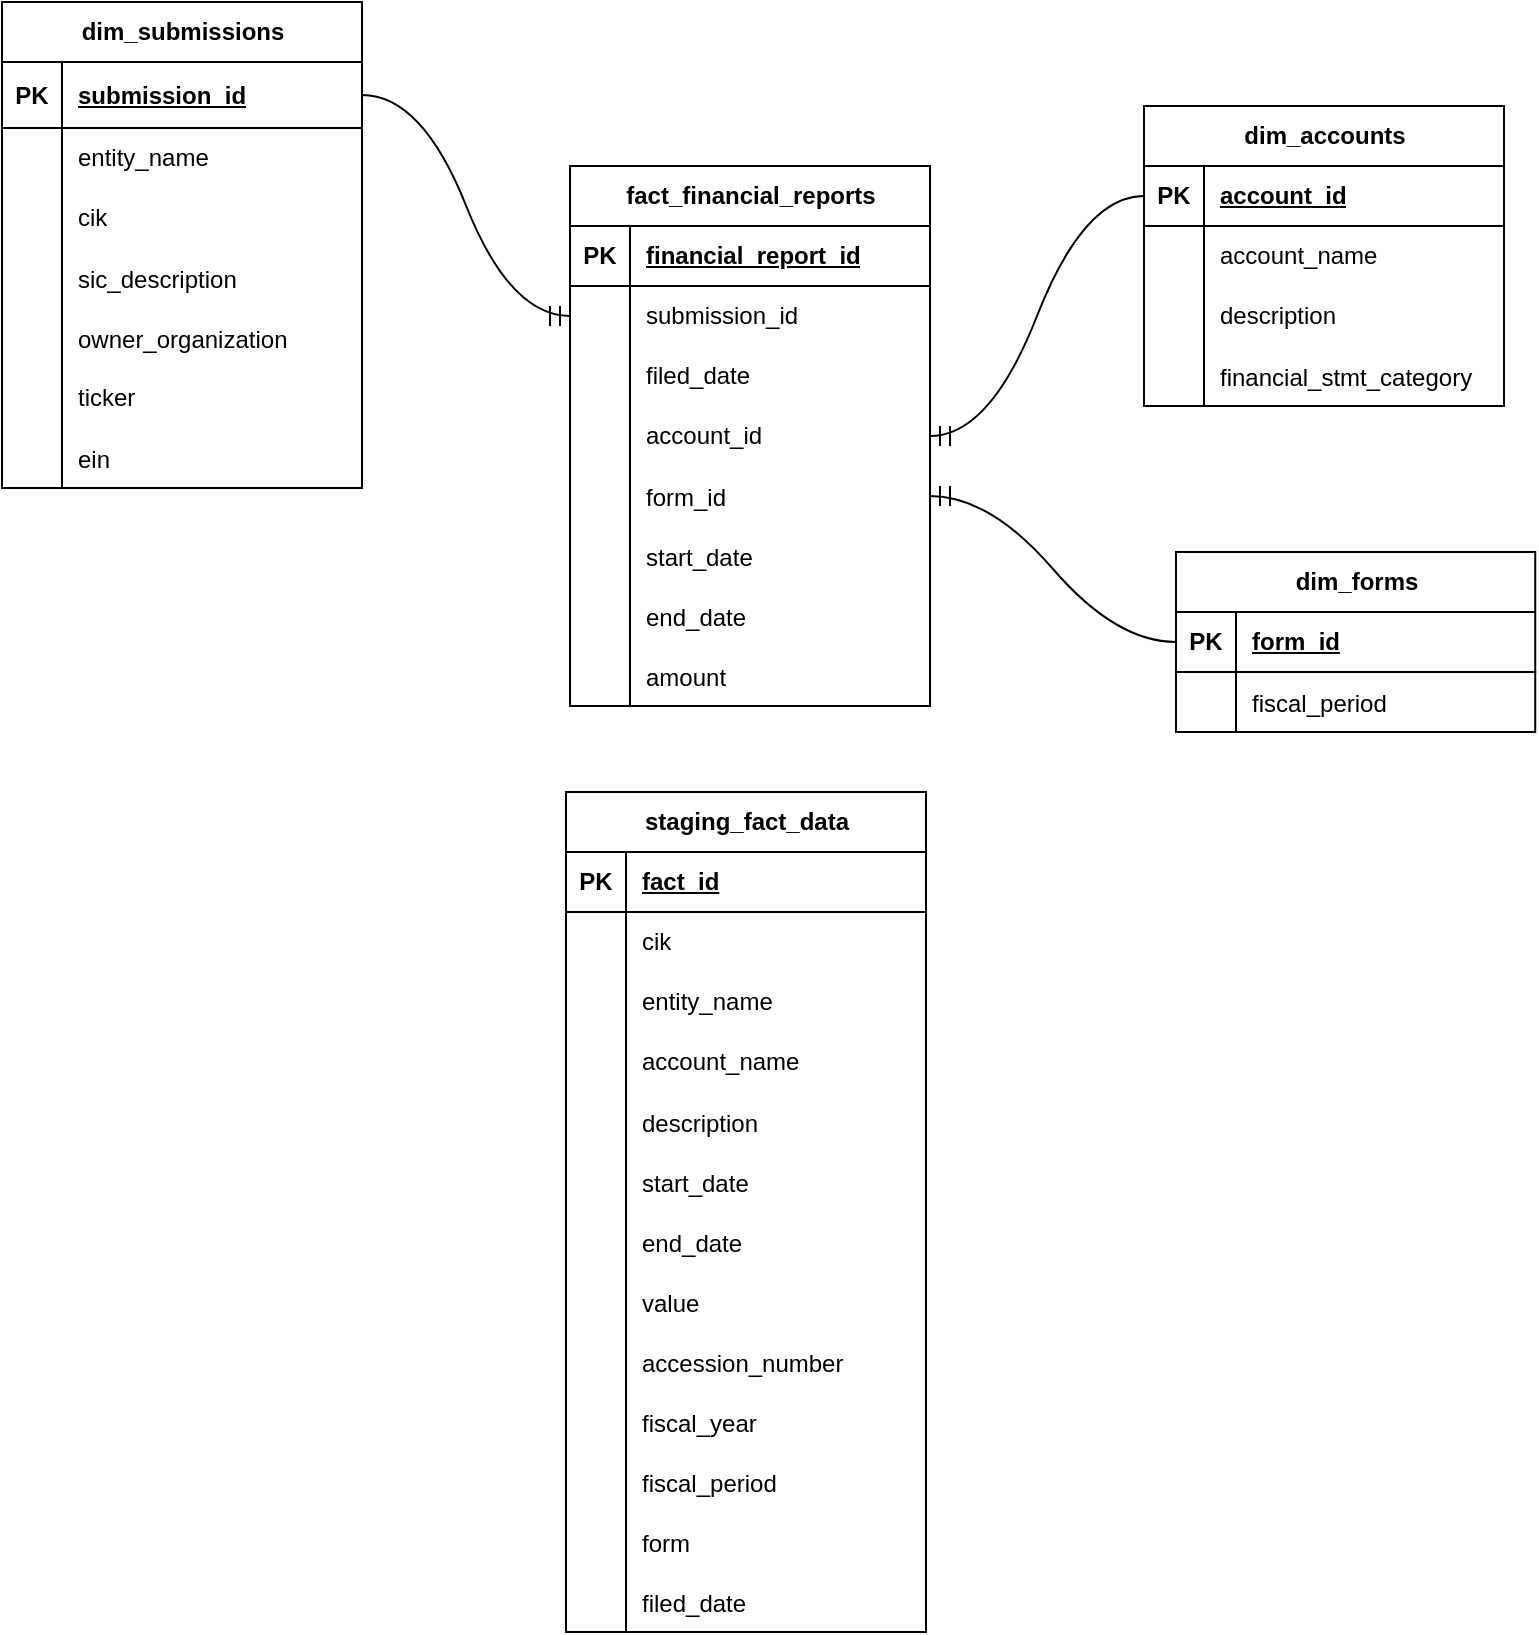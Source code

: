 <mxfile version="28.1.1">
  <diagram name="Page-1" id="VcGeGfM4B3QrvXg58nlK">
    <mxGraphModel dx="1894" dy="1137" grid="0" gridSize="10" guides="1" tooltips="1" connect="1" arrows="1" fold="1" page="0" pageScale="1" pageWidth="850" pageHeight="1100" math="0" shadow="0">
      <root>
        <mxCell id="0" />
        <mxCell id="1" parent="0" />
        <mxCell id="aubFuDstXLAlC9pHyVpq-1" value="fact_financial_reports" style="shape=table;startSize=30;container=1;collapsible=1;childLayout=tableLayout;fixedRows=1;rowLines=0;fontStyle=1;align=center;resizeLast=1;html=1;" parent="1" vertex="1">
          <mxGeometry x="49" y="71" width="180" height="270" as="geometry" />
        </mxCell>
        <mxCell id="aubFuDstXLAlC9pHyVpq-2" value="" style="shape=tableRow;horizontal=0;startSize=0;swimlaneHead=0;swimlaneBody=0;fillColor=none;collapsible=0;dropTarget=0;points=[[0,0.5],[1,0.5]];portConstraint=eastwest;top=0;left=0;right=0;bottom=1;" parent="aubFuDstXLAlC9pHyVpq-1" vertex="1">
          <mxGeometry y="30" width="180" height="30" as="geometry" />
        </mxCell>
        <mxCell id="aubFuDstXLAlC9pHyVpq-3" value="PK" style="shape=partialRectangle;connectable=0;fillColor=none;top=0;left=0;bottom=0;right=0;fontStyle=1;overflow=hidden;whiteSpace=wrap;html=1;" parent="aubFuDstXLAlC9pHyVpq-2" vertex="1">
          <mxGeometry width="30" height="30" as="geometry">
            <mxRectangle width="30" height="30" as="alternateBounds" />
          </mxGeometry>
        </mxCell>
        <mxCell id="aubFuDstXLAlC9pHyVpq-4" value="financial_report_id" style="shape=partialRectangle;connectable=0;fillColor=none;top=0;left=0;bottom=0;right=0;align=left;spacingLeft=6;fontStyle=5;overflow=hidden;whiteSpace=wrap;html=1;" parent="aubFuDstXLAlC9pHyVpq-2" vertex="1">
          <mxGeometry x="30" width="150" height="30" as="geometry">
            <mxRectangle width="150" height="30" as="alternateBounds" />
          </mxGeometry>
        </mxCell>
        <mxCell id="aubFuDstXLAlC9pHyVpq-5" value="" style="shape=tableRow;horizontal=0;startSize=0;swimlaneHead=0;swimlaneBody=0;fillColor=none;collapsible=0;dropTarget=0;points=[[0,0.5],[1,0.5]];portConstraint=eastwest;top=0;left=0;right=0;bottom=0;" parent="aubFuDstXLAlC9pHyVpq-1" vertex="1">
          <mxGeometry y="60" width="180" height="30" as="geometry" />
        </mxCell>
        <mxCell id="aubFuDstXLAlC9pHyVpq-6" value="" style="shape=partialRectangle;connectable=0;fillColor=none;top=0;left=0;bottom=0;right=0;editable=1;overflow=hidden;whiteSpace=wrap;html=1;" parent="aubFuDstXLAlC9pHyVpq-5" vertex="1">
          <mxGeometry width="30" height="30" as="geometry">
            <mxRectangle width="30" height="30" as="alternateBounds" />
          </mxGeometry>
        </mxCell>
        <mxCell id="aubFuDstXLAlC9pHyVpq-7" value="submission_id" style="shape=partialRectangle;connectable=0;fillColor=none;top=0;left=0;bottom=0;right=0;align=left;spacingLeft=6;overflow=hidden;whiteSpace=wrap;html=1;" parent="aubFuDstXLAlC9pHyVpq-5" vertex="1">
          <mxGeometry x="30" width="150" height="30" as="geometry">
            <mxRectangle width="150" height="30" as="alternateBounds" />
          </mxGeometry>
        </mxCell>
        <mxCell id="aubFuDstXLAlC9pHyVpq-8" value="" style="shape=tableRow;horizontal=0;startSize=0;swimlaneHead=0;swimlaneBody=0;fillColor=none;collapsible=0;dropTarget=0;points=[[0,0.5],[1,0.5]];portConstraint=eastwest;top=0;left=0;right=0;bottom=0;" parent="aubFuDstXLAlC9pHyVpq-1" vertex="1">
          <mxGeometry y="90" width="180" height="30" as="geometry" />
        </mxCell>
        <mxCell id="aubFuDstXLAlC9pHyVpq-9" value="" style="shape=partialRectangle;connectable=0;fillColor=none;top=0;left=0;bottom=0;right=0;editable=1;overflow=hidden;whiteSpace=wrap;html=1;" parent="aubFuDstXLAlC9pHyVpq-8" vertex="1">
          <mxGeometry width="30" height="30" as="geometry">
            <mxRectangle width="30" height="30" as="alternateBounds" />
          </mxGeometry>
        </mxCell>
        <mxCell id="aubFuDstXLAlC9pHyVpq-10" value="filed_date" style="shape=partialRectangle;connectable=0;fillColor=none;top=0;left=0;bottom=0;right=0;align=left;spacingLeft=6;overflow=hidden;whiteSpace=wrap;html=1;" parent="aubFuDstXLAlC9pHyVpq-8" vertex="1">
          <mxGeometry x="30" width="150" height="30" as="geometry">
            <mxRectangle width="150" height="30" as="alternateBounds" />
          </mxGeometry>
        </mxCell>
        <mxCell id="aubFuDstXLAlC9pHyVpq-11" value="" style="shape=tableRow;horizontal=0;startSize=0;swimlaneHead=0;swimlaneBody=0;fillColor=none;collapsible=0;dropTarget=0;points=[[0,0.5],[1,0.5]];portConstraint=eastwest;top=0;left=0;right=0;bottom=0;" parent="aubFuDstXLAlC9pHyVpq-1" vertex="1">
          <mxGeometry y="120" width="180" height="30" as="geometry" />
        </mxCell>
        <mxCell id="aubFuDstXLAlC9pHyVpq-12" value="" style="shape=partialRectangle;connectable=0;fillColor=none;top=0;left=0;bottom=0;right=0;editable=1;overflow=hidden;whiteSpace=wrap;html=1;" parent="aubFuDstXLAlC9pHyVpq-11" vertex="1">
          <mxGeometry width="30" height="30" as="geometry">
            <mxRectangle width="30" height="30" as="alternateBounds" />
          </mxGeometry>
        </mxCell>
        <mxCell id="aubFuDstXLAlC9pHyVpq-13" value="account_id" style="shape=partialRectangle;connectable=0;fillColor=none;top=0;left=0;bottom=0;right=0;align=left;spacingLeft=6;overflow=hidden;whiteSpace=wrap;html=1;" parent="aubFuDstXLAlC9pHyVpq-11" vertex="1">
          <mxGeometry x="30" width="150" height="30" as="geometry">
            <mxRectangle width="150" height="30" as="alternateBounds" />
          </mxGeometry>
        </mxCell>
        <mxCell id="upFkMjkZU5_DKbGyAFlX-17" value="" style="shape=tableRow;horizontal=0;startSize=0;swimlaneHead=0;swimlaneBody=0;fillColor=none;collapsible=0;dropTarget=0;points=[[0,0.5],[1,0.5]];portConstraint=eastwest;top=0;left=0;right=0;bottom=0;" parent="aubFuDstXLAlC9pHyVpq-1" vertex="1">
          <mxGeometry y="150" width="180" height="30" as="geometry" />
        </mxCell>
        <mxCell id="upFkMjkZU5_DKbGyAFlX-18" value="" style="shape=partialRectangle;connectable=0;fillColor=none;top=0;left=0;bottom=0;right=0;editable=1;overflow=hidden;" parent="upFkMjkZU5_DKbGyAFlX-17" vertex="1">
          <mxGeometry width="30" height="30" as="geometry">
            <mxRectangle width="30" height="30" as="alternateBounds" />
          </mxGeometry>
        </mxCell>
        <mxCell id="upFkMjkZU5_DKbGyAFlX-19" value="form_id" style="shape=partialRectangle;connectable=0;fillColor=none;top=0;left=0;bottom=0;right=0;align=left;spacingLeft=6;overflow=hidden;" parent="upFkMjkZU5_DKbGyAFlX-17" vertex="1">
          <mxGeometry x="30" width="150" height="30" as="geometry">
            <mxRectangle width="150" height="30" as="alternateBounds" />
          </mxGeometry>
        </mxCell>
        <mxCell id="upFkMjkZU5_DKbGyAFlX-51" value="" style="shape=tableRow;horizontal=0;startSize=0;swimlaneHead=0;swimlaneBody=0;fillColor=none;collapsible=0;dropTarget=0;points=[[0,0.5],[1,0.5]];portConstraint=eastwest;top=0;left=0;right=0;bottom=0;" parent="aubFuDstXLAlC9pHyVpq-1" vertex="1">
          <mxGeometry y="180" width="180" height="30" as="geometry" />
        </mxCell>
        <mxCell id="upFkMjkZU5_DKbGyAFlX-52" value="" style="shape=partialRectangle;connectable=0;fillColor=none;top=0;left=0;bottom=0;right=0;editable=1;overflow=hidden;" parent="upFkMjkZU5_DKbGyAFlX-51" vertex="1">
          <mxGeometry width="30" height="30" as="geometry">
            <mxRectangle width="30" height="30" as="alternateBounds" />
          </mxGeometry>
        </mxCell>
        <mxCell id="upFkMjkZU5_DKbGyAFlX-53" value="start_date" style="shape=partialRectangle;connectable=0;fillColor=none;top=0;left=0;bottom=0;right=0;align=left;spacingLeft=6;overflow=hidden;" parent="upFkMjkZU5_DKbGyAFlX-51" vertex="1">
          <mxGeometry x="30" width="150" height="30" as="geometry">
            <mxRectangle width="150" height="30" as="alternateBounds" />
          </mxGeometry>
        </mxCell>
        <mxCell id="upFkMjkZU5_DKbGyAFlX-54" value="" style="shape=tableRow;horizontal=0;startSize=0;swimlaneHead=0;swimlaneBody=0;fillColor=none;collapsible=0;dropTarget=0;points=[[0,0.5],[1,0.5]];portConstraint=eastwest;top=0;left=0;right=0;bottom=0;" parent="aubFuDstXLAlC9pHyVpq-1" vertex="1">
          <mxGeometry y="210" width="180" height="30" as="geometry" />
        </mxCell>
        <mxCell id="upFkMjkZU5_DKbGyAFlX-55" value="" style="shape=partialRectangle;connectable=0;fillColor=none;top=0;left=0;bottom=0;right=0;editable=1;overflow=hidden;" parent="upFkMjkZU5_DKbGyAFlX-54" vertex="1">
          <mxGeometry width="30" height="30" as="geometry">
            <mxRectangle width="30" height="30" as="alternateBounds" />
          </mxGeometry>
        </mxCell>
        <mxCell id="upFkMjkZU5_DKbGyAFlX-56" value="end_date" style="shape=partialRectangle;connectable=0;fillColor=none;top=0;left=0;bottom=0;right=0;align=left;spacingLeft=6;overflow=hidden;" parent="upFkMjkZU5_DKbGyAFlX-54" vertex="1">
          <mxGeometry x="30" width="150" height="30" as="geometry">
            <mxRectangle width="150" height="30" as="alternateBounds" />
          </mxGeometry>
        </mxCell>
        <mxCell id="aubFuDstXLAlC9pHyVpq-62" value="" style="shape=tableRow;horizontal=0;startSize=0;swimlaneHead=0;swimlaneBody=0;fillColor=none;collapsible=0;dropTarget=0;points=[[0,0.5],[1,0.5]];portConstraint=eastwest;top=0;left=0;right=0;bottom=0;" parent="aubFuDstXLAlC9pHyVpq-1" vertex="1">
          <mxGeometry y="240" width="180" height="30" as="geometry" />
        </mxCell>
        <mxCell id="aubFuDstXLAlC9pHyVpq-63" value="" style="shape=partialRectangle;connectable=0;fillColor=none;top=0;left=0;bottom=0;right=0;editable=1;overflow=hidden;" parent="aubFuDstXLAlC9pHyVpq-62" vertex="1">
          <mxGeometry width="30" height="30" as="geometry">
            <mxRectangle width="30" height="30" as="alternateBounds" />
          </mxGeometry>
        </mxCell>
        <mxCell id="aubFuDstXLAlC9pHyVpq-64" value="amount" style="shape=partialRectangle;connectable=0;fillColor=none;top=0;left=0;bottom=0;right=0;align=left;spacingLeft=6;overflow=hidden;" parent="aubFuDstXLAlC9pHyVpq-62" vertex="1">
          <mxGeometry x="30" width="150" height="30" as="geometry">
            <mxRectangle width="150" height="30" as="alternateBounds" />
          </mxGeometry>
        </mxCell>
        <mxCell id="aubFuDstXLAlC9pHyVpq-14" value="dim_accounts" style="shape=table;startSize=30;container=1;collapsible=1;childLayout=tableLayout;fixedRows=1;rowLines=0;fontStyle=1;align=center;resizeLast=1;html=1;" parent="1" vertex="1">
          <mxGeometry x="336" y="41" width="180" height="150" as="geometry" />
        </mxCell>
        <mxCell id="aubFuDstXLAlC9pHyVpq-15" value="" style="shape=tableRow;horizontal=0;startSize=0;swimlaneHead=0;swimlaneBody=0;fillColor=none;collapsible=0;dropTarget=0;points=[[0,0.5],[1,0.5]];portConstraint=eastwest;top=0;left=0;right=0;bottom=1;" parent="aubFuDstXLAlC9pHyVpq-14" vertex="1">
          <mxGeometry y="30" width="180" height="30" as="geometry" />
        </mxCell>
        <mxCell id="aubFuDstXLAlC9pHyVpq-16" value="PK" style="shape=partialRectangle;connectable=0;fillColor=none;top=0;left=0;bottom=0;right=0;fontStyle=1;overflow=hidden;whiteSpace=wrap;html=1;" parent="aubFuDstXLAlC9pHyVpq-15" vertex="1">
          <mxGeometry width="30" height="30" as="geometry">
            <mxRectangle width="30" height="30" as="alternateBounds" />
          </mxGeometry>
        </mxCell>
        <mxCell id="aubFuDstXLAlC9pHyVpq-17" value="account_id" style="shape=partialRectangle;connectable=0;fillColor=none;top=0;left=0;bottom=0;right=0;align=left;spacingLeft=6;fontStyle=5;overflow=hidden;whiteSpace=wrap;html=1;" parent="aubFuDstXLAlC9pHyVpq-15" vertex="1">
          <mxGeometry x="30" width="150" height="30" as="geometry">
            <mxRectangle width="150" height="30" as="alternateBounds" />
          </mxGeometry>
        </mxCell>
        <mxCell id="aubFuDstXLAlC9pHyVpq-18" value="" style="shape=tableRow;horizontal=0;startSize=0;swimlaneHead=0;swimlaneBody=0;fillColor=none;collapsible=0;dropTarget=0;points=[[0,0.5],[1,0.5]];portConstraint=eastwest;top=0;left=0;right=0;bottom=0;" parent="aubFuDstXLAlC9pHyVpq-14" vertex="1">
          <mxGeometry y="60" width="180" height="30" as="geometry" />
        </mxCell>
        <mxCell id="aubFuDstXLAlC9pHyVpq-19" value="" style="shape=partialRectangle;connectable=0;fillColor=none;top=0;left=0;bottom=0;right=0;editable=1;overflow=hidden;whiteSpace=wrap;html=1;" parent="aubFuDstXLAlC9pHyVpq-18" vertex="1">
          <mxGeometry width="30" height="30" as="geometry">
            <mxRectangle width="30" height="30" as="alternateBounds" />
          </mxGeometry>
        </mxCell>
        <mxCell id="aubFuDstXLAlC9pHyVpq-20" value="account_name" style="shape=partialRectangle;connectable=0;fillColor=none;top=0;left=0;bottom=0;right=0;align=left;spacingLeft=6;overflow=hidden;whiteSpace=wrap;html=1;" parent="aubFuDstXLAlC9pHyVpq-18" vertex="1">
          <mxGeometry x="30" width="150" height="30" as="geometry">
            <mxRectangle width="150" height="30" as="alternateBounds" />
          </mxGeometry>
        </mxCell>
        <mxCell id="aubFuDstXLAlC9pHyVpq-21" value="" style="shape=tableRow;horizontal=0;startSize=0;swimlaneHead=0;swimlaneBody=0;fillColor=none;collapsible=0;dropTarget=0;points=[[0,0.5],[1,0.5]];portConstraint=eastwest;top=0;left=0;right=0;bottom=0;" parent="aubFuDstXLAlC9pHyVpq-14" vertex="1">
          <mxGeometry y="90" width="180" height="30" as="geometry" />
        </mxCell>
        <mxCell id="aubFuDstXLAlC9pHyVpq-22" value="" style="shape=partialRectangle;connectable=0;fillColor=none;top=0;left=0;bottom=0;right=0;editable=1;overflow=hidden;whiteSpace=wrap;html=1;" parent="aubFuDstXLAlC9pHyVpq-21" vertex="1">
          <mxGeometry width="30" height="30" as="geometry">
            <mxRectangle width="30" height="30" as="alternateBounds" />
          </mxGeometry>
        </mxCell>
        <mxCell id="aubFuDstXLAlC9pHyVpq-23" value="description" style="shape=partialRectangle;connectable=0;fillColor=none;top=0;left=0;bottom=0;right=0;align=left;spacingLeft=6;overflow=hidden;whiteSpace=wrap;html=1;" parent="aubFuDstXLAlC9pHyVpq-21" vertex="1">
          <mxGeometry x="30" width="150" height="30" as="geometry">
            <mxRectangle width="150" height="30" as="alternateBounds" />
          </mxGeometry>
        </mxCell>
        <mxCell id="aubFuDstXLAlC9pHyVpq-65" value="" style="shape=tableRow;horizontal=0;startSize=0;swimlaneHead=0;swimlaneBody=0;fillColor=none;collapsible=0;dropTarget=0;points=[[0,0.5],[1,0.5]];portConstraint=eastwest;top=0;left=0;right=0;bottom=0;" parent="aubFuDstXLAlC9pHyVpq-14" vertex="1">
          <mxGeometry y="120" width="180" height="30" as="geometry" />
        </mxCell>
        <mxCell id="aubFuDstXLAlC9pHyVpq-66" value="" style="shape=partialRectangle;connectable=0;fillColor=none;top=0;left=0;bottom=0;right=0;editable=1;overflow=hidden;" parent="aubFuDstXLAlC9pHyVpq-65" vertex="1">
          <mxGeometry width="30" height="30" as="geometry">
            <mxRectangle width="30" height="30" as="alternateBounds" />
          </mxGeometry>
        </mxCell>
        <mxCell id="aubFuDstXLAlC9pHyVpq-67" value="financial_stmt_category" style="shape=partialRectangle;connectable=0;fillColor=none;top=0;left=0;bottom=0;right=0;align=left;spacingLeft=6;overflow=hidden;" parent="aubFuDstXLAlC9pHyVpq-65" vertex="1">
          <mxGeometry x="30" width="150" height="30" as="geometry">
            <mxRectangle width="150" height="30" as="alternateBounds" />
          </mxGeometry>
        </mxCell>
        <mxCell id="aubFuDstXLAlC9pHyVpq-27" value="" style="edgeStyle=entityRelationEdgeStyle;fontSize=12;html=1;endArrow=ERmandOne;rounded=0;startSize=8;endSize=8;curved=1;entryX=1;entryY=0.5;entryDx=0;entryDy=0;exitX=0;exitY=0.5;exitDx=0;exitDy=0;" parent="1" source="aubFuDstXLAlC9pHyVpq-15" target="aubFuDstXLAlC9pHyVpq-11" edge="1">
          <mxGeometry width="100" height="100" relative="1" as="geometry">
            <mxPoint x="183" y="174" as="sourcePoint" />
            <mxPoint x="283" y="74" as="targetPoint" />
          </mxGeometry>
        </mxCell>
        <mxCell id="aubFuDstXLAlC9pHyVpq-28" value="dim_submissions" style="shape=table;startSize=30;container=1;collapsible=1;childLayout=tableLayout;fixedRows=1;rowLines=0;fontStyle=1;align=center;resizeLast=1;html=1;" parent="1" vertex="1">
          <mxGeometry x="-235" y="-11" width="180" height="243" as="geometry" />
        </mxCell>
        <mxCell id="aubFuDstXLAlC9pHyVpq-29" value="" style="shape=tableRow;horizontal=0;startSize=0;swimlaneHead=0;swimlaneBody=0;fillColor=none;collapsible=0;dropTarget=0;points=[[0,0.5],[1,0.5]];portConstraint=eastwest;top=0;left=0;right=0;bottom=1;" parent="aubFuDstXLAlC9pHyVpq-28" vertex="1">
          <mxGeometry y="30" width="180" height="33" as="geometry" />
        </mxCell>
        <mxCell id="aubFuDstXLAlC9pHyVpq-30" value="PK" style="shape=partialRectangle;connectable=0;fillColor=none;top=0;left=0;bottom=0;right=0;fontStyle=1;overflow=hidden;whiteSpace=wrap;html=1;" parent="aubFuDstXLAlC9pHyVpq-29" vertex="1">
          <mxGeometry width="30" height="33" as="geometry">
            <mxRectangle width="30" height="33" as="alternateBounds" />
          </mxGeometry>
        </mxCell>
        <mxCell id="aubFuDstXLAlC9pHyVpq-31" value="submission_id" style="shape=partialRectangle;connectable=0;fillColor=none;top=0;left=0;bottom=0;right=0;align=left;spacingLeft=6;fontStyle=5;overflow=hidden;whiteSpace=wrap;html=1;" parent="aubFuDstXLAlC9pHyVpq-29" vertex="1">
          <mxGeometry x="30" width="150" height="33" as="geometry">
            <mxRectangle width="150" height="33" as="alternateBounds" />
          </mxGeometry>
        </mxCell>
        <mxCell id="aubFuDstXLAlC9pHyVpq-32" value="" style="shape=tableRow;horizontal=0;startSize=0;swimlaneHead=0;swimlaneBody=0;fillColor=none;collapsible=0;dropTarget=0;points=[[0,0.5],[1,0.5]];portConstraint=eastwest;top=0;left=0;right=0;bottom=0;" parent="aubFuDstXLAlC9pHyVpq-28" vertex="1">
          <mxGeometry y="63" width="180" height="30" as="geometry" />
        </mxCell>
        <mxCell id="aubFuDstXLAlC9pHyVpq-33" value="" style="shape=partialRectangle;connectable=0;fillColor=none;top=0;left=0;bottom=0;right=0;editable=1;overflow=hidden;whiteSpace=wrap;html=1;" parent="aubFuDstXLAlC9pHyVpq-32" vertex="1">
          <mxGeometry width="30" height="30" as="geometry">
            <mxRectangle width="30" height="30" as="alternateBounds" />
          </mxGeometry>
        </mxCell>
        <mxCell id="aubFuDstXLAlC9pHyVpq-34" value="entity_&lt;span style=&quot;background-color: transparent; color: light-dark(rgb(0, 0, 0), rgb(255, 255, 255));&quot;&gt;name&lt;/span&gt;" style="shape=partialRectangle;connectable=0;fillColor=none;top=0;left=0;bottom=0;right=0;align=left;spacingLeft=6;overflow=hidden;whiteSpace=wrap;html=1;" parent="aubFuDstXLAlC9pHyVpq-32" vertex="1">
          <mxGeometry x="30" width="150" height="30" as="geometry">
            <mxRectangle width="150" height="30" as="alternateBounds" />
          </mxGeometry>
        </mxCell>
        <mxCell id="aubFuDstXLAlC9pHyVpq-35" value="" style="shape=tableRow;horizontal=0;startSize=0;swimlaneHead=0;swimlaneBody=0;fillColor=none;collapsible=0;dropTarget=0;points=[[0,0.5],[1,0.5]];portConstraint=eastwest;top=0;left=0;right=0;bottom=0;" parent="aubFuDstXLAlC9pHyVpq-28" vertex="1">
          <mxGeometry y="93" width="180" height="30" as="geometry" />
        </mxCell>
        <mxCell id="aubFuDstXLAlC9pHyVpq-36" value="" style="shape=partialRectangle;connectable=0;fillColor=none;top=0;left=0;bottom=0;right=0;editable=1;overflow=hidden;whiteSpace=wrap;html=1;" parent="aubFuDstXLAlC9pHyVpq-35" vertex="1">
          <mxGeometry width="30" height="30" as="geometry">
            <mxRectangle width="30" height="30" as="alternateBounds" />
          </mxGeometry>
        </mxCell>
        <mxCell id="aubFuDstXLAlC9pHyVpq-37" value="cik" style="shape=partialRectangle;connectable=0;fillColor=none;top=0;left=0;bottom=0;right=0;align=left;spacingLeft=6;overflow=hidden;whiteSpace=wrap;html=1;" parent="aubFuDstXLAlC9pHyVpq-35" vertex="1">
          <mxGeometry x="30" width="150" height="30" as="geometry">
            <mxRectangle width="150" height="30" as="alternateBounds" />
          </mxGeometry>
        </mxCell>
        <mxCell id="aubFuDstXLAlC9pHyVpq-84" value="" style="shape=tableRow;horizontal=0;startSize=0;swimlaneHead=0;swimlaneBody=0;fillColor=none;collapsible=0;dropTarget=0;points=[[0,0.5],[1,0.5]];portConstraint=eastwest;top=0;left=0;right=0;bottom=0;" parent="aubFuDstXLAlC9pHyVpq-28" vertex="1">
          <mxGeometry y="123" width="180" height="30" as="geometry" />
        </mxCell>
        <mxCell id="aubFuDstXLAlC9pHyVpq-85" value="" style="shape=partialRectangle;connectable=0;fillColor=none;top=0;left=0;bottom=0;right=0;editable=1;overflow=hidden;" parent="aubFuDstXLAlC9pHyVpq-84" vertex="1">
          <mxGeometry width="30" height="30" as="geometry">
            <mxRectangle width="30" height="30" as="alternateBounds" />
          </mxGeometry>
        </mxCell>
        <mxCell id="aubFuDstXLAlC9pHyVpq-86" value="sic_description" style="shape=partialRectangle;connectable=0;fillColor=none;top=0;left=0;bottom=0;right=0;align=left;spacingLeft=6;overflow=hidden;" parent="aubFuDstXLAlC9pHyVpq-84" vertex="1">
          <mxGeometry x="30" width="150" height="30" as="geometry">
            <mxRectangle width="150" height="30" as="alternateBounds" />
          </mxGeometry>
        </mxCell>
        <mxCell id="aubFuDstXLAlC9pHyVpq-46" value="" style="shape=tableRow;horizontal=0;startSize=0;swimlaneHead=0;swimlaneBody=0;fillColor=none;collapsible=0;dropTarget=0;points=[[0,0.5],[1,0.5]];portConstraint=eastwest;top=0;left=0;right=0;bottom=0;" parent="aubFuDstXLAlC9pHyVpq-28" vertex="1">
          <mxGeometry y="153" width="180" height="30" as="geometry" />
        </mxCell>
        <mxCell id="aubFuDstXLAlC9pHyVpq-47" value="" style="shape=partialRectangle;connectable=0;fillColor=none;top=0;left=0;bottom=0;right=0;editable=1;overflow=hidden;" parent="aubFuDstXLAlC9pHyVpq-46" vertex="1">
          <mxGeometry width="30" height="30" as="geometry">
            <mxRectangle width="30" height="30" as="alternateBounds" />
          </mxGeometry>
        </mxCell>
        <mxCell id="aubFuDstXLAlC9pHyVpq-48" value="owner_organization" style="shape=partialRectangle;connectable=0;fillColor=none;top=0;left=0;bottom=0;right=0;align=left;spacingLeft=6;overflow=hidden;" parent="aubFuDstXLAlC9pHyVpq-46" vertex="1">
          <mxGeometry x="30" width="150" height="30" as="geometry">
            <mxRectangle width="150" height="30" as="alternateBounds" />
          </mxGeometry>
        </mxCell>
        <mxCell id="aubFuDstXLAlC9pHyVpq-38" value="" style="shape=tableRow;horizontal=0;startSize=0;swimlaneHead=0;swimlaneBody=0;fillColor=none;collapsible=0;dropTarget=0;points=[[0,0.5],[1,0.5]];portConstraint=eastwest;top=0;left=0;right=0;bottom=0;" parent="aubFuDstXLAlC9pHyVpq-28" vertex="1">
          <mxGeometry y="183" width="180" height="30" as="geometry" />
        </mxCell>
        <mxCell id="aubFuDstXLAlC9pHyVpq-39" value="" style="shape=partialRectangle;connectable=0;fillColor=none;top=0;left=0;bottom=0;right=0;editable=1;overflow=hidden;whiteSpace=wrap;html=1;" parent="aubFuDstXLAlC9pHyVpq-38" vertex="1">
          <mxGeometry width="30" height="30" as="geometry">
            <mxRectangle width="30" height="30" as="alternateBounds" />
          </mxGeometry>
        </mxCell>
        <mxCell id="aubFuDstXLAlC9pHyVpq-40" value="ticker" style="shape=partialRectangle;connectable=0;fillColor=none;top=0;left=0;bottom=0;right=0;align=left;spacingLeft=6;overflow=hidden;whiteSpace=wrap;html=1;" parent="aubFuDstXLAlC9pHyVpq-38" vertex="1">
          <mxGeometry x="30" width="150" height="30" as="geometry">
            <mxRectangle width="150" height="30" as="alternateBounds" />
          </mxGeometry>
        </mxCell>
        <mxCell id="aubFuDstXLAlC9pHyVpq-81" value="" style="shape=tableRow;horizontal=0;startSize=0;swimlaneHead=0;swimlaneBody=0;fillColor=none;collapsible=0;dropTarget=0;points=[[0,0.5],[1,0.5]];portConstraint=eastwest;top=0;left=0;right=0;bottom=0;" parent="aubFuDstXLAlC9pHyVpq-28" vertex="1">
          <mxGeometry y="213" width="180" height="30" as="geometry" />
        </mxCell>
        <mxCell id="aubFuDstXLAlC9pHyVpq-82" value="" style="shape=partialRectangle;connectable=0;fillColor=none;top=0;left=0;bottom=0;right=0;editable=1;overflow=hidden;" parent="aubFuDstXLAlC9pHyVpq-81" vertex="1">
          <mxGeometry width="30" height="30" as="geometry">
            <mxRectangle width="30" height="30" as="alternateBounds" />
          </mxGeometry>
        </mxCell>
        <mxCell id="aubFuDstXLAlC9pHyVpq-83" value="ein" style="shape=partialRectangle;connectable=0;fillColor=none;top=0;left=0;bottom=0;right=0;align=left;spacingLeft=6;overflow=hidden;" parent="aubFuDstXLAlC9pHyVpq-81" vertex="1">
          <mxGeometry x="30" width="150" height="30" as="geometry">
            <mxRectangle width="150" height="30" as="alternateBounds" />
          </mxGeometry>
        </mxCell>
        <mxCell id="aubFuDstXLAlC9pHyVpq-44" value="" style="edgeStyle=entityRelationEdgeStyle;fontSize=12;html=1;endArrow=ERmandOne;rounded=0;startSize=8;endSize=8;curved=1;entryX=0;entryY=0.5;entryDx=0;entryDy=0;exitX=1;exitY=0.5;exitDx=0;exitDy=0;" parent="1" source="aubFuDstXLAlC9pHyVpq-29" target="aubFuDstXLAlC9pHyVpq-5" edge="1">
          <mxGeometry width="100" height="100" relative="1" as="geometry">
            <mxPoint x="300" y="283" as="sourcePoint" />
            <mxPoint x="215" y="94" as="targetPoint" />
          </mxGeometry>
        </mxCell>
        <mxCell id="aubFuDstXLAlC9pHyVpq-68" value="staging_fact_data" style="shape=table;startSize=30;container=1;collapsible=1;childLayout=tableLayout;fixedRows=1;rowLines=0;fontStyle=1;align=center;resizeLast=1;html=1;" parent="1" vertex="1">
          <mxGeometry x="47" y="384" width="180" height="420" as="geometry" />
        </mxCell>
        <mxCell id="aubFuDstXLAlC9pHyVpq-69" value="" style="shape=tableRow;horizontal=0;startSize=0;swimlaneHead=0;swimlaneBody=0;fillColor=none;collapsible=0;dropTarget=0;points=[[0,0.5],[1,0.5]];portConstraint=eastwest;top=0;left=0;right=0;bottom=1;" parent="aubFuDstXLAlC9pHyVpq-68" vertex="1">
          <mxGeometry y="30" width="180" height="30" as="geometry" />
        </mxCell>
        <mxCell id="aubFuDstXLAlC9pHyVpq-70" value="PK" style="shape=partialRectangle;connectable=0;fillColor=none;top=0;left=0;bottom=0;right=0;fontStyle=1;overflow=hidden;whiteSpace=wrap;html=1;" parent="aubFuDstXLAlC9pHyVpq-69" vertex="1">
          <mxGeometry width="30" height="30" as="geometry">
            <mxRectangle width="30" height="30" as="alternateBounds" />
          </mxGeometry>
        </mxCell>
        <mxCell id="aubFuDstXLAlC9pHyVpq-71" value="fact_id" style="shape=partialRectangle;connectable=0;fillColor=none;top=0;left=0;bottom=0;right=0;align=left;spacingLeft=6;fontStyle=5;overflow=hidden;whiteSpace=wrap;html=1;" parent="aubFuDstXLAlC9pHyVpq-69" vertex="1">
          <mxGeometry x="30" width="150" height="30" as="geometry">
            <mxRectangle width="150" height="30" as="alternateBounds" />
          </mxGeometry>
        </mxCell>
        <mxCell id="aubFuDstXLAlC9pHyVpq-72" value="" style="shape=tableRow;horizontal=0;startSize=0;swimlaneHead=0;swimlaneBody=0;fillColor=none;collapsible=0;dropTarget=0;points=[[0,0.5],[1,0.5]];portConstraint=eastwest;top=0;left=0;right=0;bottom=0;" parent="aubFuDstXLAlC9pHyVpq-68" vertex="1">
          <mxGeometry y="60" width="180" height="30" as="geometry" />
        </mxCell>
        <mxCell id="aubFuDstXLAlC9pHyVpq-73" value="" style="shape=partialRectangle;connectable=0;fillColor=none;top=0;left=0;bottom=0;right=0;editable=1;overflow=hidden;whiteSpace=wrap;html=1;" parent="aubFuDstXLAlC9pHyVpq-72" vertex="1">
          <mxGeometry width="30" height="30" as="geometry">
            <mxRectangle width="30" height="30" as="alternateBounds" />
          </mxGeometry>
        </mxCell>
        <mxCell id="aubFuDstXLAlC9pHyVpq-74" value="cik" style="shape=partialRectangle;connectable=0;fillColor=none;top=0;left=0;bottom=0;right=0;align=left;spacingLeft=6;overflow=hidden;whiteSpace=wrap;html=1;" parent="aubFuDstXLAlC9pHyVpq-72" vertex="1">
          <mxGeometry x="30" width="150" height="30" as="geometry">
            <mxRectangle width="150" height="30" as="alternateBounds" />
          </mxGeometry>
        </mxCell>
        <mxCell id="aubFuDstXLAlC9pHyVpq-75" value="" style="shape=tableRow;horizontal=0;startSize=0;swimlaneHead=0;swimlaneBody=0;fillColor=none;collapsible=0;dropTarget=0;points=[[0,0.5],[1,0.5]];portConstraint=eastwest;top=0;left=0;right=0;bottom=0;" parent="aubFuDstXLAlC9pHyVpq-68" vertex="1">
          <mxGeometry y="90" width="180" height="30" as="geometry" />
        </mxCell>
        <mxCell id="aubFuDstXLAlC9pHyVpq-76" value="" style="shape=partialRectangle;connectable=0;fillColor=none;top=0;left=0;bottom=0;right=0;editable=1;overflow=hidden;whiteSpace=wrap;html=1;" parent="aubFuDstXLAlC9pHyVpq-75" vertex="1">
          <mxGeometry width="30" height="30" as="geometry">
            <mxRectangle width="30" height="30" as="alternateBounds" />
          </mxGeometry>
        </mxCell>
        <mxCell id="aubFuDstXLAlC9pHyVpq-77" value="entity_name" style="shape=partialRectangle;connectable=0;fillColor=none;top=0;left=0;bottom=0;right=0;align=left;spacingLeft=6;overflow=hidden;whiteSpace=wrap;html=1;" parent="aubFuDstXLAlC9pHyVpq-75" vertex="1">
          <mxGeometry x="30" width="150" height="30" as="geometry">
            <mxRectangle width="150" height="30" as="alternateBounds" />
          </mxGeometry>
        </mxCell>
        <mxCell id="aubFuDstXLAlC9pHyVpq-78" value="" style="shape=tableRow;horizontal=0;startSize=0;swimlaneHead=0;swimlaneBody=0;fillColor=none;collapsible=0;dropTarget=0;points=[[0,0.5],[1,0.5]];portConstraint=eastwest;top=0;left=0;right=0;bottom=0;" parent="aubFuDstXLAlC9pHyVpq-68" vertex="1">
          <mxGeometry y="120" width="180" height="30" as="geometry" />
        </mxCell>
        <mxCell id="aubFuDstXLAlC9pHyVpq-79" value="" style="shape=partialRectangle;connectable=0;fillColor=none;top=0;left=0;bottom=0;right=0;editable=1;overflow=hidden;whiteSpace=wrap;html=1;" parent="aubFuDstXLAlC9pHyVpq-78" vertex="1">
          <mxGeometry width="30" height="30" as="geometry">
            <mxRectangle width="30" height="30" as="alternateBounds" />
          </mxGeometry>
        </mxCell>
        <mxCell id="aubFuDstXLAlC9pHyVpq-80" value="account_name" style="shape=partialRectangle;connectable=0;fillColor=none;top=0;left=0;bottom=0;right=0;align=left;spacingLeft=6;overflow=hidden;whiteSpace=wrap;html=1;" parent="aubFuDstXLAlC9pHyVpq-78" vertex="1">
          <mxGeometry x="30" width="150" height="30" as="geometry">
            <mxRectangle width="150" height="30" as="alternateBounds" />
          </mxGeometry>
        </mxCell>
        <mxCell id="upFkMjkZU5_DKbGyAFlX-24" value="" style="shape=tableRow;horizontal=0;startSize=0;swimlaneHead=0;swimlaneBody=0;fillColor=none;collapsible=0;dropTarget=0;points=[[0,0.5],[1,0.5]];portConstraint=eastwest;top=0;left=0;right=0;bottom=0;" parent="aubFuDstXLAlC9pHyVpq-68" vertex="1">
          <mxGeometry y="150" width="180" height="30" as="geometry" />
        </mxCell>
        <mxCell id="upFkMjkZU5_DKbGyAFlX-25" value="" style="shape=partialRectangle;connectable=0;fillColor=none;top=0;left=0;bottom=0;right=0;editable=1;overflow=hidden;" parent="upFkMjkZU5_DKbGyAFlX-24" vertex="1">
          <mxGeometry width="30" height="30" as="geometry">
            <mxRectangle width="30" height="30" as="alternateBounds" />
          </mxGeometry>
        </mxCell>
        <mxCell id="upFkMjkZU5_DKbGyAFlX-26" value="description" style="shape=partialRectangle;connectable=0;fillColor=none;top=0;left=0;bottom=0;right=0;align=left;spacingLeft=6;overflow=hidden;" parent="upFkMjkZU5_DKbGyAFlX-24" vertex="1">
          <mxGeometry x="30" width="150" height="30" as="geometry">
            <mxRectangle width="150" height="30" as="alternateBounds" />
          </mxGeometry>
        </mxCell>
        <mxCell id="upFkMjkZU5_DKbGyAFlX-27" value="" style="shape=tableRow;horizontal=0;startSize=0;swimlaneHead=0;swimlaneBody=0;fillColor=none;collapsible=0;dropTarget=0;points=[[0,0.5],[1,0.5]];portConstraint=eastwest;top=0;left=0;right=0;bottom=0;" parent="aubFuDstXLAlC9pHyVpq-68" vertex="1">
          <mxGeometry y="180" width="180" height="30" as="geometry" />
        </mxCell>
        <mxCell id="upFkMjkZU5_DKbGyAFlX-28" value="" style="shape=partialRectangle;connectable=0;fillColor=none;top=0;left=0;bottom=0;right=0;editable=1;overflow=hidden;" parent="upFkMjkZU5_DKbGyAFlX-27" vertex="1">
          <mxGeometry width="30" height="30" as="geometry">
            <mxRectangle width="30" height="30" as="alternateBounds" />
          </mxGeometry>
        </mxCell>
        <mxCell id="upFkMjkZU5_DKbGyAFlX-29" value="start_date" style="shape=partialRectangle;connectable=0;fillColor=none;top=0;left=0;bottom=0;right=0;align=left;spacingLeft=6;overflow=hidden;" parent="upFkMjkZU5_DKbGyAFlX-27" vertex="1">
          <mxGeometry x="30" width="150" height="30" as="geometry">
            <mxRectangle width="150" height="30" as="alternateBounds" />
          </mxGeometry>
        </mxCell>
        <mxCell id="upFkMjkZU5_DKbGyAFlX-30" value="" style="shape=tableRow;horizontal=0;startSize=0;swimlaneHead=0;swimlaneBody=0;fillColor=none;collapsible=0;dropTarget=0;points=[[0,0.5],[1,0.5]];portConstraint=eastwest;top=0;left=0;right=0;bottom=0;" parent="aubFuDstXLAlC9pHyVpq-68" vertex="1">
          <mxGeometry y="210" width="180" height="30" as="geometry" />
        </mxCell>
        <mxCell id="upFkMjkZU5_DKbGyAFlX-31" value="" style="shape=partialRectangle;connectable=0;fillColor=none;top=0;left=0;bottom=0;right=0;editable=1;overflow=hidden;" parent="upFkMjkZU5_DKbGyAFlX-30" vertex="1">
          <mxGeometry width="30" height="30" as="geometry">
            <mxRectangle width="30" height="30" as="alternateBounds" />
          </mxGeometry>
        </mxCell>
        <mxCell id="upFkMjkZU5_DKbGyAFlX-32" value="end_date" style="shape=partialRectangle;connectable=0;fillColor=none;top=0;left=0;bottom=0;right=0;align=left;spacingLeft=6;overflow=hidden;" parent="upFkMjkZU5_DKbGyAFlX-30" vertex="1">
          <mxGeometry x="30" width="150" height="30" as="geometry">
            <mxRectangle width="150" height="30" as="alternateBounds" />
          </mxGeometry>
        </mxCell>
        <mxCell id="upFkMjkZU5_DKbGyAFlX-33" value="" style="shape=tableRow;horizontal=0;startSize=0;swimlaneHead=0;swimlaneBody=0;fillColor=none;collapsible=0;dropTarget=0;points=[[0,0.5],[1,0.5]];portConstraint=eastwest;top=0;left=0;right=0;bottom=0;" parent="aubFuDstXLAlC9pHyVpq-68" vertex="1">
          <mxGeometry y="240" width="180" height="30" as="geometry" />
        </mxCell>
        <mxCell id="upFkMjkZU5_DKbGyAFlX-34" value="" style="shape=partialRectangle;connectable=0;fillColor=none;top=0;left=0;bottom=0;right=0;editable=1;overflow=hidden;" parent="upFkMjkZU5_DKbGyAFlX-33" vertex="1">
          <mxGeometry width="30" height="30" as="geometry">
            <mxRectangle width="30" height="30" as="alternateBounds" />
          </mxGeometry>
        </mxCell>
        <mxCell id="upFkMjkZU5_DKbGyAFlX-35" value="value" style="shape=partialRectangle;connectable=0;fillColor=none;top=0;left=0;bottom=0;right=0;align=left;spacingLeft=6;overflow=hidden;" parent="upFkMjkZU5_DKbGyAFlX-33" vertex="1">
          <mxGeometry x="30" width="150" height="30" as="geometry">
            <mxRectangle width="150" height="30" as="alternateBounds" />
          </mxGeometry>
        </mxCell>
        <mxCell id="upFkMjkZU5_DKbGyAFlX-36" value="" style="shape=tableRow;horizontal=0;startSize=0;swimlaneHead=0;swimlaneBody=0;fillColor=none;collapsible=0;dropTarget=0;points=[[0,0.5],[1,0.5]];portConstraint=eastwest;top=0;left=0;right=0;bottom=0;" parent="aubFuDstXLAlC9pHyVpq-68" vertex="1">
          <mxGeometry y="270" width="180" height="30" as="geometry" />
        </mxCell>
        <mxCell id="upFkMjkZU5_DKbGyAFlX-37" value="" style="shape=partialRectangle;connectable=0;fillColor=none;top=0;left=0;bottom=0;right=0;editable=1;overflow=hidden;" parent="upFkMjkZU5_DKbGyAFlX-36" vertex="1">
          <mxGeometry width="30" height="30" as="geometry">
            <mxRectangle width="30" height="30" as="alternateBounds" />
          </mxGeometry>
        </mxCell>
        <mxCell id="upFkMjkZU5_DKbGyAFlX-38" value="accession_number" style="shape=partialRectangle;connectable=0;fillColor=none;top=0;left=0;bottom=0;right=0;align=left;spacingLeft=6;overflow=hidden;" parent="upFkMjkZU5_DKbGyAFlX-36" vertex="1">
          <mxGeometry x="30" width="150" height="30" as="geometry">
            <mxRectangle width="150" height="30" as="alternateBounds" />
          </mxGeometry>
        </mxCell>
        <mxCell id="upFkMjkZU5_DKbGyAFlX-39" value="" style="shape=tableRow;horizontal=0;startSize=0;swimlaneHead=0;swimlaneBody=0;fillColor=none;collapsible=0;dropTarget=0;points=[[0,0.5],[1,0.5]];portConstraint=eastwest;top=0;left=0;right=0;bottom=0;" parent="aubFuDstXLAlC9pHyVpq-68" vertex="1">
          <mxGeometry y="300" width="180" height="30" as="geometry" />
        </mxCell>
        <mxCell id="upFkMjkZU5_DKbGyAFlX-40" value="" style="shape=partialRectangle;connectable=0;fillColor=none;top=0;left=0;bottom=0;right=0;editable=1;overflow=hidden;" parent="upFkMjkZU5_DKbGyAFlX-39" vertex="1">
          <mxGeometry width="30" height="30" as="geometry">
            <mxRectangle width="30" height="30" as="alternateBounds" />
          </mxGeometry>
        </mxCell>
        <mxCell id="upFkMjkZU5_DKbGyAFlX-41" value="fiscal_year" style="shape=partialRectangle;connectable=0;fillColor=none;top=0;left=0;bottom=0;right=0;align=left;spacingLeft=6;overflow=hidden;" parent="upFkMjkZU5_DKbGyAFlX-39" vertex="1">
          <mxGeometry x="30" width="150" height="30" as="geometry">
            <mxRectangle width="150" height="30" as="alternateBounds" />
          </mxGeometry>
        </mxCell>
        <mxCell id="upFkMjkZU5_DKbGyAFlX-42" value="" style="shape=tableRow;horizontal=0;startSize=0;swimlaneHead=0;swimlaneBody=0;fillColor=none;collapsible=0;dropTarget=0;points=[[0,0.5],[1,0.5]];portConstraint=eastwest;top=0;left=0;right=0;bottom=0;" parent="aubFuDstXLAlC9pHyVpq-68" vertex="1">
          <mxGeometry y="330" width="180" height="30" as="geometry" />
        </mxCell>
        <mxCell id="upFkMjkZU5_DKbGyAFlX-43" value="" style="shape=partialRectangle;connectable=0;fillColor=none;top=0;left=0;bottom=0;right=0;editable=1;overflow=hidden;" parent="upFkMjkZU5_DKbGyAFlX-42" vertex="1">
          <mxGeometry width="30" height="30" as="geometry">
            <mxRectangle width="30" height="30" as="alternateBounds" />
          </mxGeometry>
        </mxCell>
        <mxCell id="upFkMjkZU5_DKbGyAFlX-44" value="fiscal_period" style="shape=partialRectangle;connectable=0;fillColor=none;top=0;left=0;bottom=0;right=0;align=left;spacingLeft=6;overflow=hidden;" parent="upFkMjkZU5_DKbGyAFlX-42" vertex="1">
          <mxGeometry x="30" width="150" height="30" as="geometry">
            <mxRectangle width="150" height="30" as="alternateBounds" />
          </mxGeometry>
        </mxCell>
        <mxCell id="upFkMjkZU5_DKbGyAFlX-45" value="" style="shape=tableRow;horizontal=0;startSize=0;swimlaneHead=0;swimlaneBody=0;fillColor=none;collapsible=0;dropTarget=0;points=[[0,0.5],[1,0.5]];portConstraint=eastwest;top=0;left=0;right=0;bottom=0;" parent="aubFuDstXLAlC9pHyVpq-68" vertex="1">
          <mxGeometry y="360" width="180" height="30" as="geometry" />
        </mxCell>
        <mxCell id="upFkMjkZU5_DKbGyAFlX-46" value="" style="shape=partialRectangle;connectable=0;fillColor=none;top=0;left=0;bottom=0;right=0;editable=1;overflow=hidden;" parent="upFkMjkZU5_DKbGyAFlX-45" vertex="1">
          <mxGeometry width="30" height="30" as="geometry">
            <mxRectangle width="30" height="30" as="alternateBounds" />
          </mxGeometry>
        </mxCell>
        <mxCell id="upFkMjkZU5_DKbGyAFlX-47" value="form" style="shape=partialRectangle;connectable=0;fillColor=none;top=0;left=0;bottom=0;right=0;align=left;spacingLeft=6;overflow=hidden;" parent="upFkMjkZU5_DKbGyAFlX-45" vertex="1">
          <mxGeometry x="30" width="150" height="30" as="geometry">
            <mxRectangle width="150" height="30" as="alternateBounds" />
          </mxGeometry>
        </mxCell>
        <mxCell id="upFkMjkZU5_DKbGyAFlX-48" value="" style="shape=tableRow;horizontal=0;startSize=0;swimlaneHead=0;swimlaneBody=0;fillColor=none;collapsible=0;dropTarget=0;points=[[0,0.5],[1,0.5]];portConstraint=eastwest;top=0;left=0;right=0;bottom=0;" parent="aubFuDstXLAlC9pHyVpq-68" vertex="1">
          <mxGeometry y="390" width="180" height="30" as="geometry" />
        </mxCell>
        <mxCell id="upFkMjkZU5_DKbGyAFlX-49" value="" style="shape=partialRectangle;connectable=0;fillColor=none;top=0;left=0;bottom=0;right=0;editable=1;overflow=hidden;" parent="upFkMjkZU5_DKbGyAFlX-48" vertex="1">
          <mxGeometry width="30" height="30" as="geometry">
            <mxRectangle width="30" height="30" as="alternateBounds" />
          </mxGeometry>
        </mxCell>
        <mxCell id="upFkMjkZU5_DKbGyAFlX-50" value="filed_date" style="shape=partialRectangle;connectable=0;fillColor=none;top=0;left=0;bottom=0;right=0;align=left;spacingLeft=6;overflow=hidden;" parent="upFkMjkZU5_DKbGyAFlX-48" vertex="1">
          <mxGeometry x="30" width="150" height="30" as="geometry">
            <mxRectangle width="150" height="30" as="alternateBounds" />
          </mxGeometry>
        </mxCell>
        <mxCell id="upFkMjkZU5_DKbGyAFlX-1" value="dim_forms" style="shape=table;startSize=30;container=1;collapsible=1;childLayout=tableLayout;fixedRows=1;rowLines=0;fontStyle=1;align=center;resizeLast=1;html=1;" parent="1" vertex="1">
          <mxGeometry x="352" y="264" width="179.613" height="90" as="geometry" />
        </mxCell>
        <mxCell id="upFkMjkZU5_DKbGyAFlX-2" value="" style="shape=tableRow;horizontal=0;startSize=0;swimlaneHead=0;swimlaneBody=0;fillColor=none;collapsible=0;dropTarget=0;points=[[0,0.5],[1,0.5]];portConstraint=eastwest;top=0;left=0;right=0;bottom=1;" parent="upFkMjkZU5_DKbGyAFlX-1" vertex="1">
          <mxGeometry y="30" width="179.613" height="30" as="geometry" />
        </mxCell>
        <mxCell id="upFkMjkZU5_DKbGyAFlX-3" value="PK" style="shape=partialRectangle;connectable=0;fillColor=none;top=0;left=0;bottom=0;right=0;fontStyle=1;overflow=hidden;whiteSpace=wrap;html=1;" parent="upFkMjkZU5_DKbGyAFlX-2" vertex="1">
          <mxGeometry width="30" height="30" as="geometry">
            <mxRectangle width="30" height="30" as="alternateBounds" />
          </mxGeometry>
        </mxCell>
        <mxCell id="upFkMjkZU5_DKbGyAFlX-4" value="form_id" style="shape=partialRectangle;connectable=0;fillColor=none;top=0;left=0;bottom=0;right=0;align=left;spacingLeft=6;fontStyle=5;overflow=hidden;whiteSpace=wrap;html=1;" parent="upFkMjkZU5_DKbGyAFlX-2" vertex="1">
          <mxGeometry x="30" width="149.613" height="30" as="geometry">
            <mxRectangle width="149.613" height="30" as="alternateBounds" />
          </mxGeometry>
        </mxCell>
        <mxCell id="upFkMjkZU5_DKbGyAFlX-21" value="" style="shape=tableRow;horizontal=0;startSize=0;swimlaneHead=0;swimlaneBody=0;fillColor=none;collapsible=0;dropTarget=0;points=[[0,0.5],[1,0.5]];portConstraint=eastwest;top=0;left=0;right=0;bottom=0;" parent="upFkMjkZU5_DKbGyAFlX-1" vertex="1">
          <mxGeometry y="60" width="179.613" height="30" as="geometry" />
        </mxCell>
        <mxCell id="upFkMjkZU5_DKbGyAFlX-22" value="" style="shape=partialRectangle;connectable=0;fillColor=none;top=0;left=0;bottom=0;right=0;editable=1;overflow=hidden;" parent="upFkMjkZU5_DKbGyAFlX-21" vertex="1">
          <mxGeometry width="30" height="30" as="geometry">
            <mxRectangle width="30" height="30" as="alternateBounds" />
          </mxGeometry>
        </mxCell>
        <mxCell id="upFkMjkZU5_DKbGyAFlX-23" value="fiscal_period" style="shape=partialRectangle;connectable=0;fillColor=none;top=0;left=0;bottom=0;right=0;align=left;spacingLeft=6;overflow=hidden;" parent="upFkMjkZU5_DKbGyAFlX-21" vertex="1">
          <mxGeometry x="30" width="149.613" height="30" as="geometry">
            <mxRectangle width="149.613" height="30" as="alternateBounds" />
          </mxGeometry>
        </mxCell>
        <mxCell id="upFkMjkZU5_DKbGyAFlX-20" value="" style="edgeStyle=entityRelationEdgeStyle;fontSize=12;html=1;endArrow=ERmandOne;rounded=0;startSize=8;endSize=8;curved=1;entryX=1;entryY=0.5;entryDx=0;entryDy=0;exitX=0;exitY=0.5;exitDx=0;exitDy=0;" parent="1" source="upFkMjkZU5_DKbGyAFlX-2" target="upFkMjkZU5_DKbGyAFlX-17" edge="1">
          <mxGeometry width="100" height="100" relative="1" as="geometry">
            <mxPoint x="334" y="212" as="sourcePoint" />
            <mxPoint x="227" y="332" as="targetPoint" />
          </mxGeometry>
        </mxCell>
      </root>
    </mxGraphModel>
  </diagram>
</mxfile>
